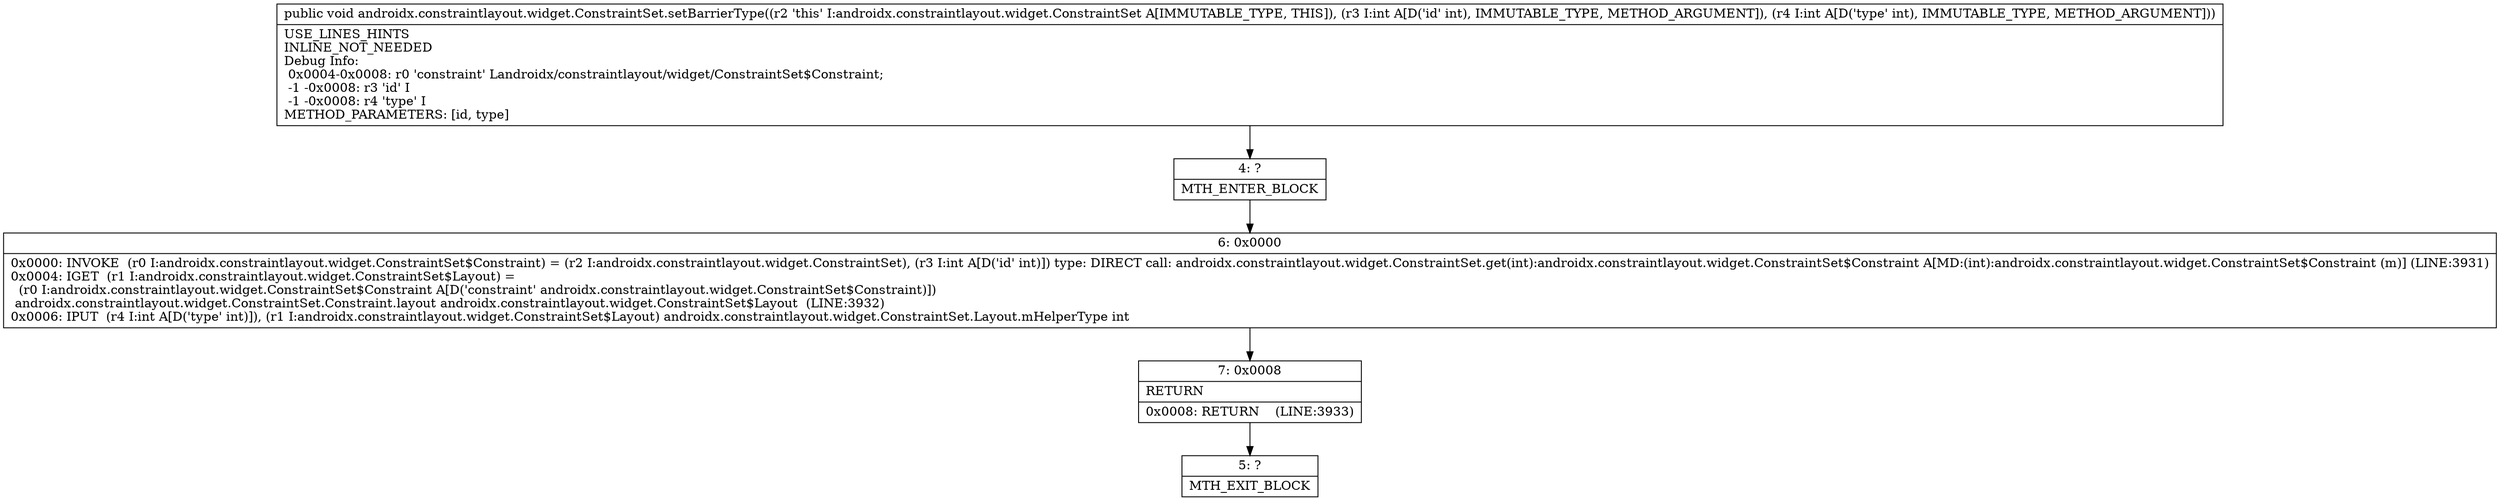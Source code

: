 digraph "CFG forandroidx.constraintlayout.widget.ConstraintSet.setBarrierType(II)V" {
Node_4 [shape=record,label="{4\:\ ?|MTH_ENTER_BLOCK\l}"];
Node_6 [shape=record,label="{6\:\ 0x0000|0x0000: INVOKE  (r0 I:androidx.constraintlayout.widget.ConstraintSet$Constraint) = (r2 I:androidx.constraintlayout.widget.ConstraintSet), (r3 I:int A[D('id' int)]) type: DIRECT call: androidx.constraintlayout.widget.ConstraintSet.get(int):androidx.constraintlayout.widget.ConstraintSet$Constraint A[MD:(int):androidx.constraintlayout.widget.ConstraintSet$Constraint (m)] (LINE:3931)\l0x0004: IGET  (r1 I:androidx.constraintlayout.widget.ConstraintSet$Layout) = \l  (r0 I:androidx.constraintlayout.widget.ConstraintSet$Constraint A[D('constraint' androidx.constraintlayout.widget.ConstraintSet$Constraint)])\l androidx.constraintlayout.widget.ConstraintSet.Constraint.layout androidx.constraintlayout.widget.ConstraintSet$Layout  (LINE:3932)\l0x0006: IPUT  (r4 I:int A[D('type' int)]), (r1 I:androidx.constraintlayout.widget.ConstraintSet$Layout) androidx.constraintlayout.widget.ConstraintSet.Layout.mHelperType int \l}"];
Node_7 [shape=record,label="{7\:\ 0x0008|RETURN\l|0x0008: RETURN    (LINE:3933)\l}"];
Node_5 [shape=record,label="{5\:\ ?|MTH_EXIT_BLOCK\l}"];
MethodNode[shape=record,label="{public void androidx.constraintlayout.widget.ConstraintSet.setBarrierType((r2 'this' I:androidx.constraintlayout.widget.ConstraintSet A[IMMUTABLE_TYPE, THIS]), (r3 I:int A[D('id' int), IMMUTABLE_TYPE, METHOD_ARGUMENT]), (r4 I:int A[D('type' int), IMMUTABLE_TYPE, METHOD_ARGUMENT]))  | USE_LINES_HINTS\lINLINE_NOT_NEEDED\lDebug Info:\l  0x0004\-0x0008: r0 'constraint' Landroidx\/constraintlayout\/widget\/ConstraintSet$Constraint;\l  \-1 \-0x0008: r3 'id' I\l  \-1 \-0x0008: r4 'type' I\lMETHOD_PARAMETERS: [id, type]\l}"];
MethodNode -> Node_4;Node_4 -> Node_6;
Node_6 -> Node_7;
Node_7 -> Node_5;
}

